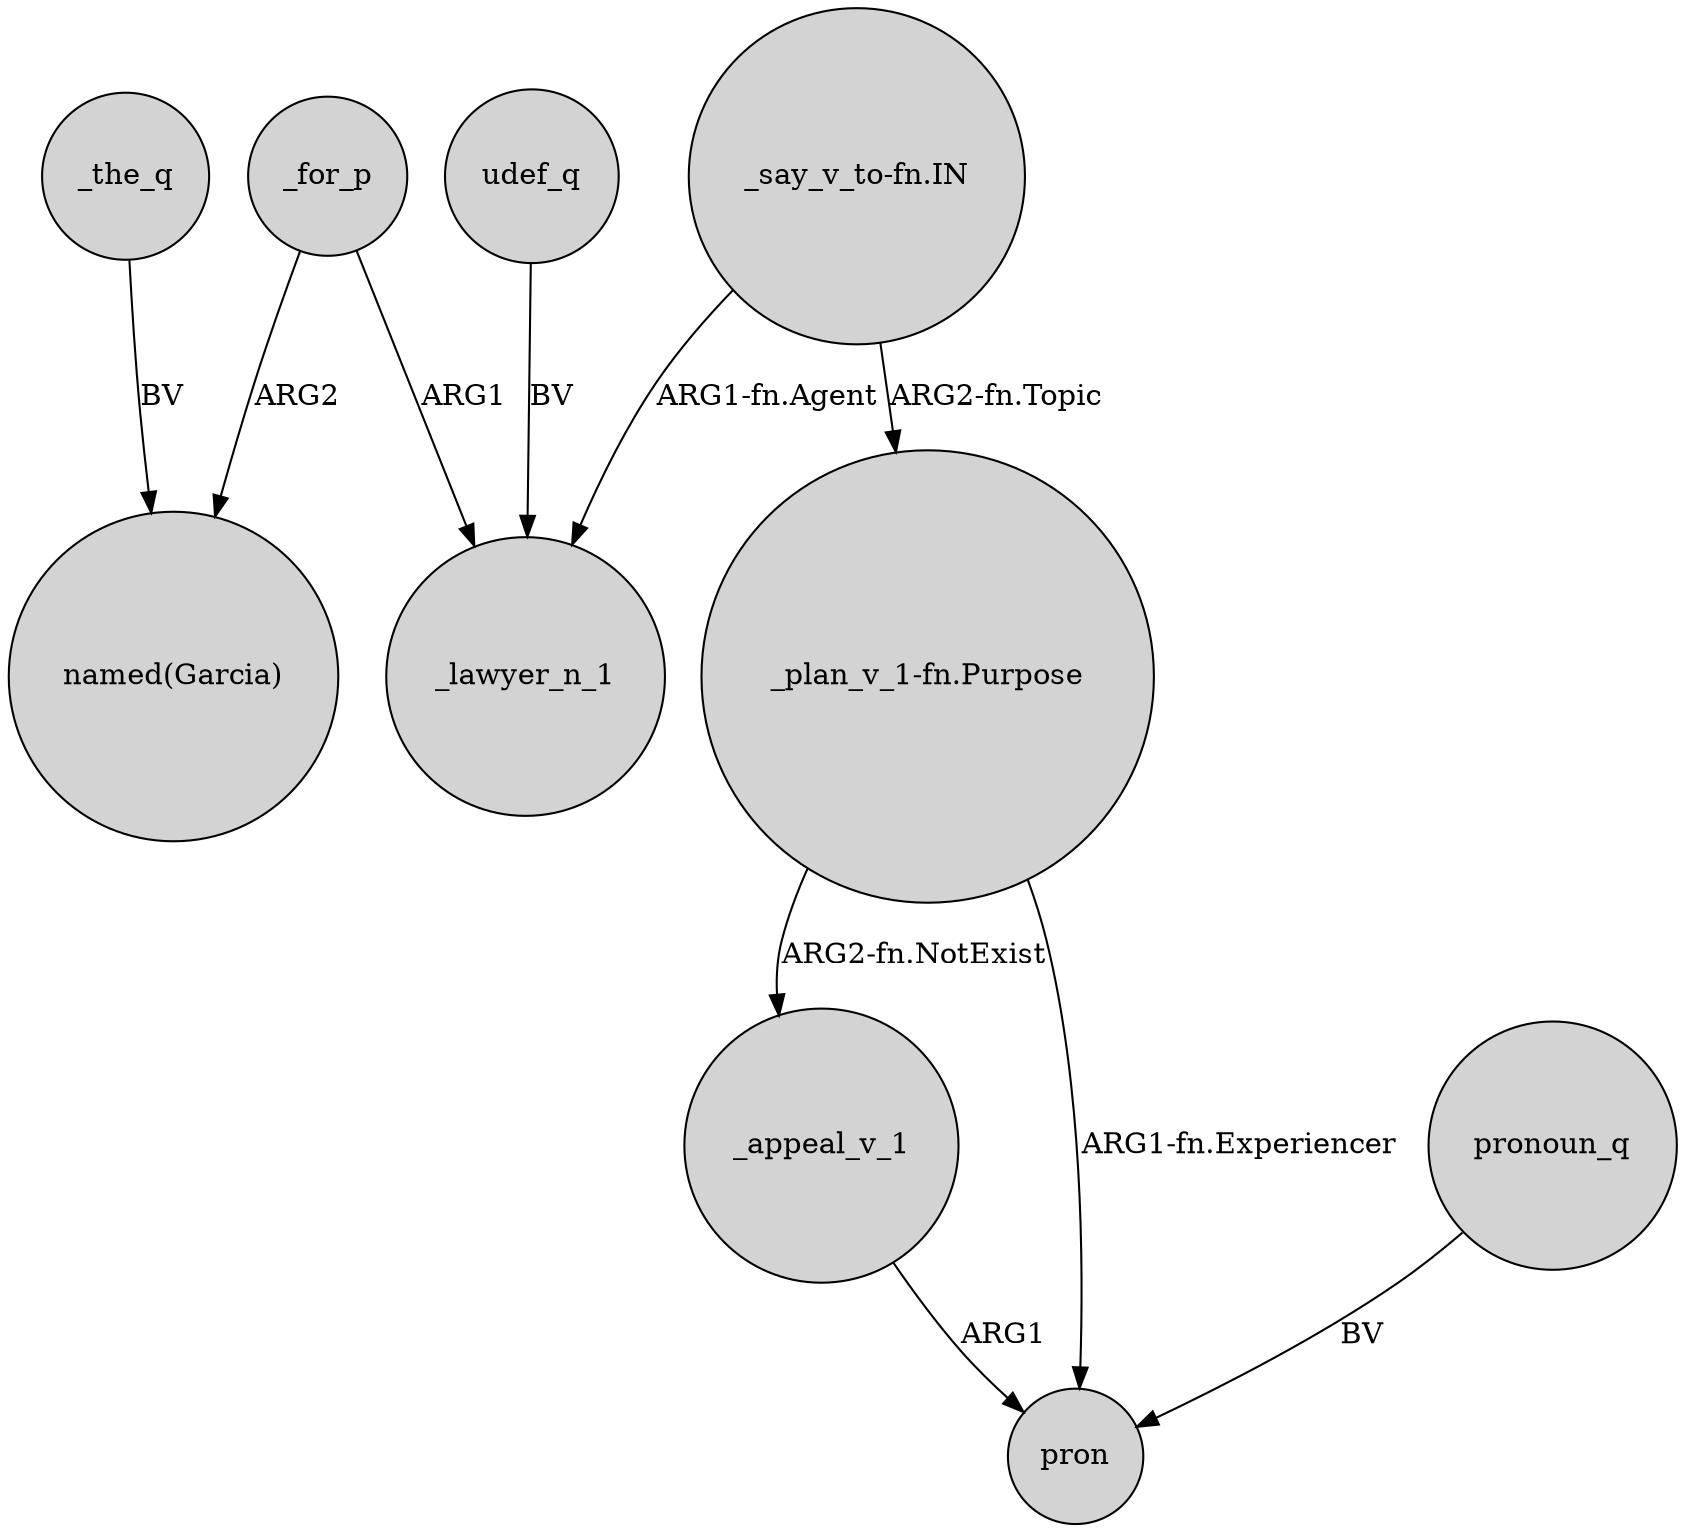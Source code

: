 digraph {
	node [shape=circle style=filled]
	_for_p -> "named(Garcia)" [label=ARG2]
	_appeal_v_1 -> pron [label=ARG1]
	_for_p -> _lawyer_n_1 [label=ARG1]
	_the_q -> "named(Garcia)" [label=BV]
	udef_q -> _lawyer_n_1 [label=BV]
	"_say_v_to-fn.IN" -> "_plan_v_1-fn.Purpose" [label="ARG2-fn.Topic"]
	"_say_v_to-fn.IN" -> _lawyer_n_1 [label="ARG1-fn.Agent"]
	"_plan_v_1-fn.Purpose" -> _appeal_v_1 [label="ARG2-fn.NotExist"]
	"_plan_v_1-fn.Purpose" -> pron [label="ARG1-fn.Experiencer"]
	pronoun_q -> pron [label=BV]
}
